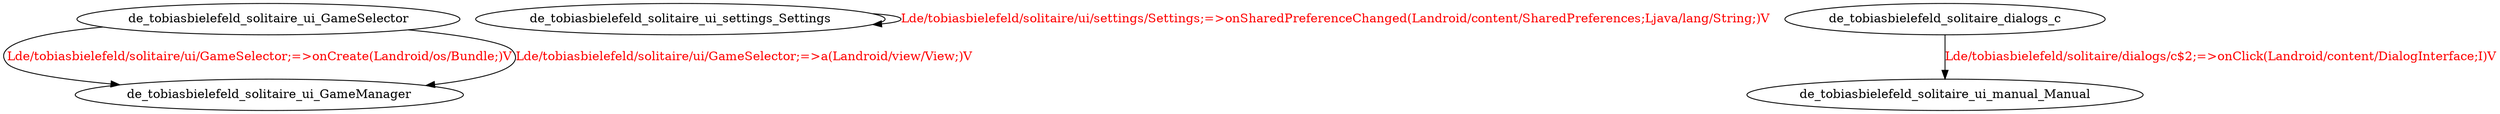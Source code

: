 digraph G {
de_tobiasbielefeld_solitaire_ui_GameSelector -> de_tobiasbielefeld_solitaire_ui_GameManager [label="Lde/tobiasbielefeld/solitaire/ui/GameSelector;=>onCreate(Landroid/os/Bundle;)V", fontcolor="red"];
de_tobiasbielefeld_solitaire_ui_GameSelector -> de_tobiasbielefeld_solitaire_ui_GameManager [label="Lde/tobiasbielefeld/solitaire/ui/GameSelector;=>a(Landroid/view/View;)V", fontcolor="red"];
de_tobiasbielefeld_solitaire_ui_settings_Settings -> de_tobiasbielefeld_solitaire_ui_settings_Settings [label="Lde/tobiasbielefeld/solitaire/ui/settings/Settings;=>onSharedPreferenceChanged(Landroid/content/SharedPreferences;Ljava/lang/String;)V", fontcolor="red"];
de_tobiasbielefeld_solitaire_dialogs_c -> de_tobiasbielefeld_solitaire_ui_manual_Manual [label="Lde/tobiasbielefeld/solitaire/dialogs/c$2;=>onClick(Landroid/content/DialogInterface;I)V", fontcolor="red"];
}